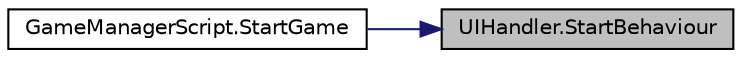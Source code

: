 digraph "UIHandler.StartBehaviour"
{
 // LATEX_PDF_SIZE
  edge [fontname="Helvetica",fontsize="10",labelfontname="Helvetica",labelfontsize="10"];
  node [fontname="Helvetica",fontsize="10",shape=record];
  rankdir="RL";
  Node1 [label="UIHandler.StartBehaviour",height=0.2,width=0.4,color="black", fillcolor="grey75", style="filled", fontcolor="black",tooltip="starting behaviour"];
  Node1 -> Node2 [dir="back",color="midnightblue",fontsize="10",style="solid",fontname="Helvetica"];
  Node2 [label="GameManagerScript.StartGame",height=0.2,width=0.4,color="black", fillcolor="white", style="filled",URL="$class_game_manager_script.html#a12cbaf1ff00804887619c07c7267cf31",tooltip="starting and initialing the game and it's components"];
}
